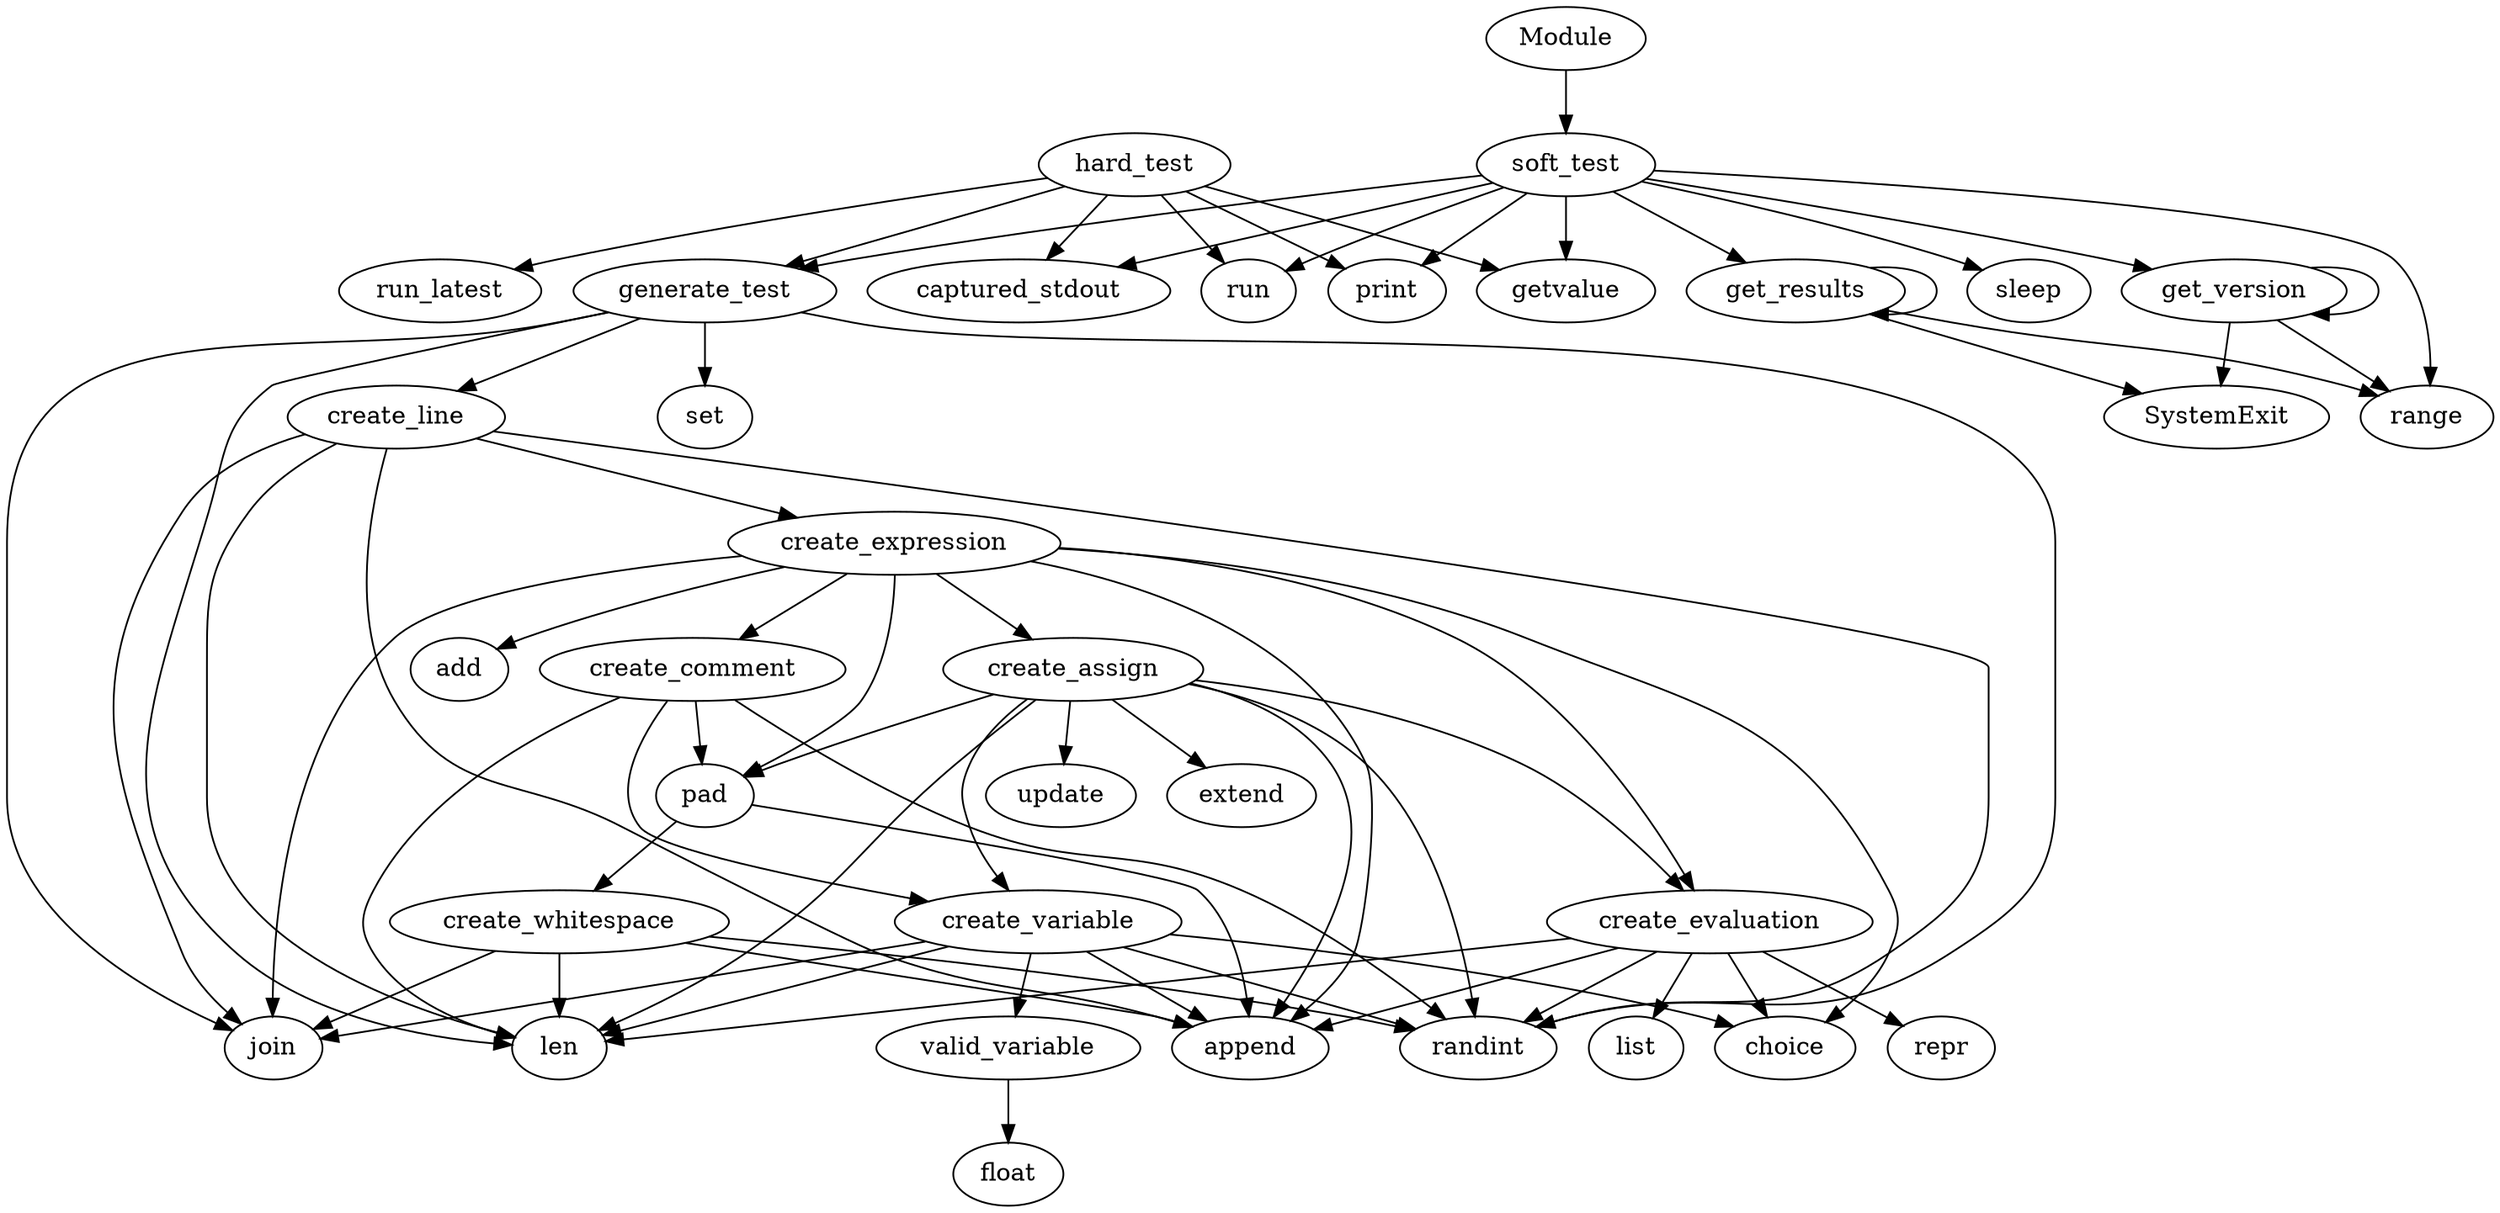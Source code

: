 digraph  {
hard_test;
generate_test;
captured_stdout;
run;
print;
getvalue;
run_latest;
soft_test;
get_version;
range;
get_results;
sleep;
SystemExit;
set;
randint;
len;
create_line;
join;
create_expression;
append;
choice;
create_assign;
add;
create_comment;
pad;
create_evaluation;
create_variable;
update;
extend;
valid_variable;
float;
repr;
list;
create_whitespace;
Module;
hard_test -> generate_test;
hard_test -> captured_stdout;
hard_test -> run;
hard_test -> print;
hard_test -> getvalue;
hard_test -> run_latest;
generate_test -> set;
generate_test -> randint;
generate_test -> len;
generate_test -> create_line;
generate_test -> join;
soft_test -> get_version;
soft_test -> range;
soft_test -> generate_test;
soft_test -> captured_stdout;
soft_test -> run;
soft_test -> print;
soft_test -> getvalue;
soft_test -> get_results;
soft_test -> sleep;
get_version -> range;
get_version -> get_version;
get_version -> SystemExit;
get_results -> range;
get_results -> get_results;
get_results -> SystemExit;
create_line -> randint;
create_line -> len;
create_line -> create_expression;
create_line -> append;
create_line -> join;
create_expression -> choice;
create_expression -> create_assign;
create_expression -> add;
create_expression -> create_comment;
create_expression -> pad;
create_expression -> create_evaluation;
create_expression -> append;
create_expression -> join;
create_assign -> randint;
create_assign -> len;
create_assign -> create_variable;
create_assign -> append;
create_assign -> create_evaluation;
create_assign -> update;
create_assign -> extend;
create_assign -> pad;
create_comment -> randint;
create_comment -> len;
create_comment -> create_variable;
create_comment -> pad;
pad -> append;
pad -> create_whitespace;
create_evaluation -> randint;
create_evaluation -> len;
create_evaluation -> append;
create_evaluation -> repr;
create_evaluation -> choice;
create_evaluation -> list;
create_variable -> randint;
create_variable -> valid_variable;
create_variable -> len;
create_variable -> append;
create_variable -> choice;
create_variable -> join;
valid_variable -> float;
create_whitespace -> randint;
create_whitespace -> len;
create_whitespace -> append;
create_whitespace -> join;
Module -> soft_test;
}
